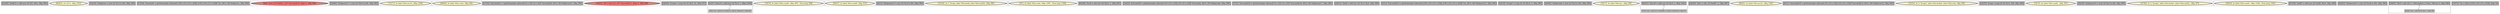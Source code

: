 
digraph G {





subgraph cluster38 {


node179 [penwidth=3.0,fontsize=20,fillcolor=grey,label="[19/20]  %add12 = add nsw i32 %0, %div, !dbg !992",shape=rectangle,style=filled ]



}

subgraph cluster37 {


node178 [penwidth=3.0,fontsize=20,fillcolor=lemonchiffon,label="[82/83]  ret i32 0, !dbg !1010",shape=ellipse,style=filled ]



}

subgraph cluster36 {


node177 [penwidth=3.0,fontsize=20,fillcolor=grey,label="[14/25]  %idxprom = sext i32 %i.0 to i64, !dbg !990",shape=rectangle,style=filled ]



}

subgraph cluster15 {


node156 [penwidth=3.0,fontsize=20,fillcolor=grey,label="[15/24]  %arrayidx = getelementptr inbounds [100 x [10 x [5 x i32]]], [100 x [10 x [5 x i32]]]* %a, i64 0, i64 %idxprom, !dbg !990",shape=rectangle,style=filled ]



}

subgraph cluster35 {


node176 [penwidth=3.0,fontsize=20,fillcolor=lightcoral,label="[8/9]  store i32 %add12, i32* %arrayidx18, align 4, !dbg !994",shape=ellipse,style=filled ]



}

subgraph cluster11 {


node151 [penwidth=3.0,fontsize=20,fillcolor=grey,label="[59/60]  %idxprom17 = sext i32 %k.0 to i64, !dbg !993",shape=rectangle,style=filled ]



}

subgraph cluster19 {


node160 [penwidth=3.0,fontsize=20,fillcolor=lemonchiffon,label="[72/73]  br label %for.inc19, !dbg !1000",shape=ellipse,style=filled ]



}

subgraph cluster9 {


node149 [penwidth=3.0,fontsize=20,fillcolor=lemonchiffon,label="[68/69]  br label %for.cond, !dbg !961",shape=ellipse,style=filled ]



}

subgraph cluster8 {


node148 [penwidth=3.0,fontsize=20,fillcolor=grey,label="[17/22]  %arrayidx11 = getelementptr inbounds [5 x i32], [5 x i32]* %arrayidx9, i64 0, i64 %idxprom10, !dbg !990",shape=rectangle,style=filled ]



}

subgraph cluster10 {


node150 [penwidth=3.0,fontsize=20,fillcolor=lightcoral,label="[18/21]  %0 = load i32, i32* %arrayidx11, align 4, !dbg !990",shape=ellipse,style=filled ]



}

subgraph cluster23 {


node164 [penwidth=3.0,fontsize=20,fillcolor=grey,label="[46/49]  %cmp2 = icmp slt i32 %j.0, 10, !dbg !973",shape=rectangle,style=filled ]



}

subgraph cluster7 {


node147 [penwidth=3.0,fontsize=20,fillcolor=grey,label="[2/37]  %inc23 = add nsw i32 %i.0, 1, !dbg !1006",shape=rectangle,style=filled ]
node146 [fillcolor=grey,label="[3/36]  %i.0 = phi i32 [ 0, %entry ], [ %inc23, %for.inc22 ], !dbg !962",shape=rectangle,style=filled ]

node146->node147 [style=dotted,color=forestgreen,label="T",fontcolor=forestgreen ]
node147->node146 [style=dotted,color=forestgreen,label="T",fontcolor=forestgreen ]


}

subgraph cluster14 {


node155 [penwidth=3.0,fontsize=20,fillcolor=lemonchiffon,label="[78/79]  br label %for.cond4, !dbg !997, !llvm.loop !998",shape=ellipse,style=filled ]



}

subgraph cluster6 {


node145 [penwidth=3.0,fontsize=20,fillcolor=lemonchiffon,label="[56/57]  br label %for.cond4, !dbg !979",shape=ellipse,style=filled ]



}

subgraph cluster30 {


node171 [penwidth=3.0,fontsize=20,fillcolor=grey,label="[4/13]  %idxprom13 = sext i32 %i.0 to i64, !dbg !993",shape=rectangle,style=filled ]



}

subgraph cluster31 {


node172 [penwidth=3.0,fontsize=20,fillcolor=lemonchiffon,label="[33/34]  br i1 %cmp, label %for.body, label %for.end24, !dbg !965",shape=ellipse,style=filled ]



}

subgraph cluster0 {


node138 [penwidth=3.0,fontsize=20,fillcolor=lemonchiffon,label="[0/1]  br label %for.cond, !dbg !1007, !llvm.loop !1008",shape=ellipse,style=filled ]



}

subgraph cluster13 {


node154 [penwidth=3.0,fontsize=20,fillcolor=grey,label="[61/64]  %sub = sub nsw i32 %k.0, 1, !dbg !991",shape=rectangle,style=filled ]



}

subgraph cluster5 {


node144 [penwidth=3.0,fontsize=20,fillcolor=grey,label="[16/23]  %arrayidx9 = getelementptr inbounds [10 x [5 x i32]], [10 x [5 x i32]]* %arrayidx, i64 0, i64 %idxprom8, !dbg !990",shape=rectangle,style=filled ]



}

subgraph cluster1 {


node139 [penwidth=3.0,fontsize=20,fillcolor=grey,label="[7/10]  %arrayidx18 = getelementptr inbounds [5 x i32], [5 x i32]* %arrayidx16, i64 0, i64 %idxprom17, !dbg !993",shape=rectangle,style=filled ]



}

subgraph cluster32 {


node173 [penwidth=3.0,fontsize=20,fillcolor=grey,label="[26/31]  %add = add nsw i32 %i.0, %j.0, !dbg !984",shape=rectangle,style=filled ]



}

subgraph cluster3 {


node142 [penwidth=3.0,fontsize=20,fillcolor=grey,label="[5/12]  %arrayidx14 = getelementptr inbounds [100 x [10 x [5 x i32]]], [100 x [10 x [5 x i32]]]* %a, i64 0, i64 %idxprom13, !dbg !993",shape=rectangle,style=filled ]



}

subgraph cluster4 {


node143 [penwidth=3.0,fontsize=20,fillcolor=grey,label="[52/55]  %cmp5 = icmp slt i32 %k.0, 5, !dbg !982",shape=rectangle,style=filled ]



}

subgraph cluster17 {


node158 [penwidth=3.0,fontsize=20,fillcolor=grey,label="[44/45]  %idxprom8 = sext i32 %j.0 to i64, !dbg !990",shape=rectangle,style=filled ]



}

subgraph cluster16 {


node157 [penwidth=3.0,fontsize=20,fillcolor=lemonchiffon,label="[76/77]  br label %for.inc, !dbg !995",shape=ellipse,style=filled ]



}

subgraph cluster2 {


node141 [penwidth=3.0,fontsize=20,fillcolor=grey,label="[40/51]  %inc20 = add nsw i32 %j.0, 1, !dbg !1001",shape=rectangle,style=filled ]
node140 [fillcolor=grey,label="[41/50]  %j.0 = phi i32 [ 0, %for.body ], [ %inc20, %for.inc19 ], !dbg !971",shape=rectangle,style=filled ]

node140->node141 [style=dotted,color=forestgreen,label="T",fontcolor=forestgreen ]
node141->node140 [style=dotted,color=forestgreen,label="T",fontcolor=forestgreen ]


}

subgraph cluster34 {


node175 [penwidth=3.0,fontsize=20,fillcolor=grey,label="[28/29]  %div = sdiv i32 %add7, 3, !dbg !987",shape=rectangle,style=filled ]



}

subgraph cluster22 {


node163 [penwidth=3.0,fontsize=20,fillcolor=lemonchiffon,label="[80/81]  br label %for.inc22, !dbg !1005",shape=ellipse,style=filled ]



}

subgraph cluster25 {


node166 [penwidth=3.0,fontsize=20,fillcolor=grey,label="[6/11]  %arrayidx16 = getelementptr inbounds [10 x [5 x i32]], [10 x [5 x i32]]* %arrayidx14, i64 0, i64 %idxprom15, !dbg !993",shape=rectangle,style=filled ]



}

subgraph cluster18 {


node159 [penwidth=3.0,fontsize=20,fillcolor=lemonchiffon,label="[53/54]  br i1 %cmp5, label %for.body6, label %for.end, !dbg !983",shape=ellipse,style=filled ]



}

subgraph cluster29 {


node170 [penwidth=3.0,fontsize=20,fillcolor=grey,label="[32/35]  %cmp = icmp slt i32 %i.0, 100, !dbg !964",shape=rectangle,style=filled ]



}

subgraph cluster20 {


node161 [penwidth=3.0,fontsize=20,fillcolor=lemonchiffon,label="[74/75]  br label %for.cond1, !dbg !970",shape=ellipse,style=filled ]



}

subgraph cluster26 {


node167 [penwidth=3.0,fontsize=20,fillcolor=grey,label="[42/43]  %idxprom15 = sext i32 %j.0 to i64, !dbg !993",shape=rectangle,style=filled ]



}

subgraph cluster24 {


node165 [penwidth=3.0,fontsize=20,fillcolor=lemonchiffon,label="[47/48]  br i1 %cmp2, label %for.body3, label %for.end21, !dbg !974",shape=ellipse,style=filled ]



}

subgraph cluster28 {


node169 [penwidth=3.0,fontsize=20,fillcolor=lemonchiffon,label="[38/39]  br label %for.cond1, !dbg !1002, !llvm.loop !1003",shape=ellipse,style=filled ]



}

subgraph cluster27 {


node168 [penwidth=3.0,fontsize=20,fillcolor=grey,label="[27/30]  %add7 = add nsw i32 %add, %k.0, !dbg !986",shape=rectangle,style=filled ]



}

subgraph cluster21 {


node162 [penwidth=3.0,fontsize=20,fillcolor=grey,label="[62/63]  %idxprom10 = sext i32 %sub to i64, !dbg !990",shape=rectangle,style=filled ]



}

subgraph cluster12 {


node153 [penwidth=3.0,fontsize=20,fillcolor=grey,label="[58/67]  %k.0 = phi i32 [ 1, %for.body3 ], [ %inc, %for.inc ], !dbg !980",shape=rectangle,style=filled ]
node152 [fillcolor=grey,label="[65/66]  %inc = add nsw i32 %k.0, 1, !dbg !996",shape=rectangle,style=filled ]

node152->node153 [style=dotted,color=forestgreen,label="T",fontcolor=forestgreen ]
node153->node152 [style=dotted,color=forestgreen,label="T",fontcolor=forestgreen ]


}

subgraph cluster33 {


node174 [penwidth=3.0,fontsize=20,fillcolor=grey,label="[70/71]  %a = alloca [100 x [10 x [5 x i32]]], align 16",shape=rectangle,style=filled ]



}

}
